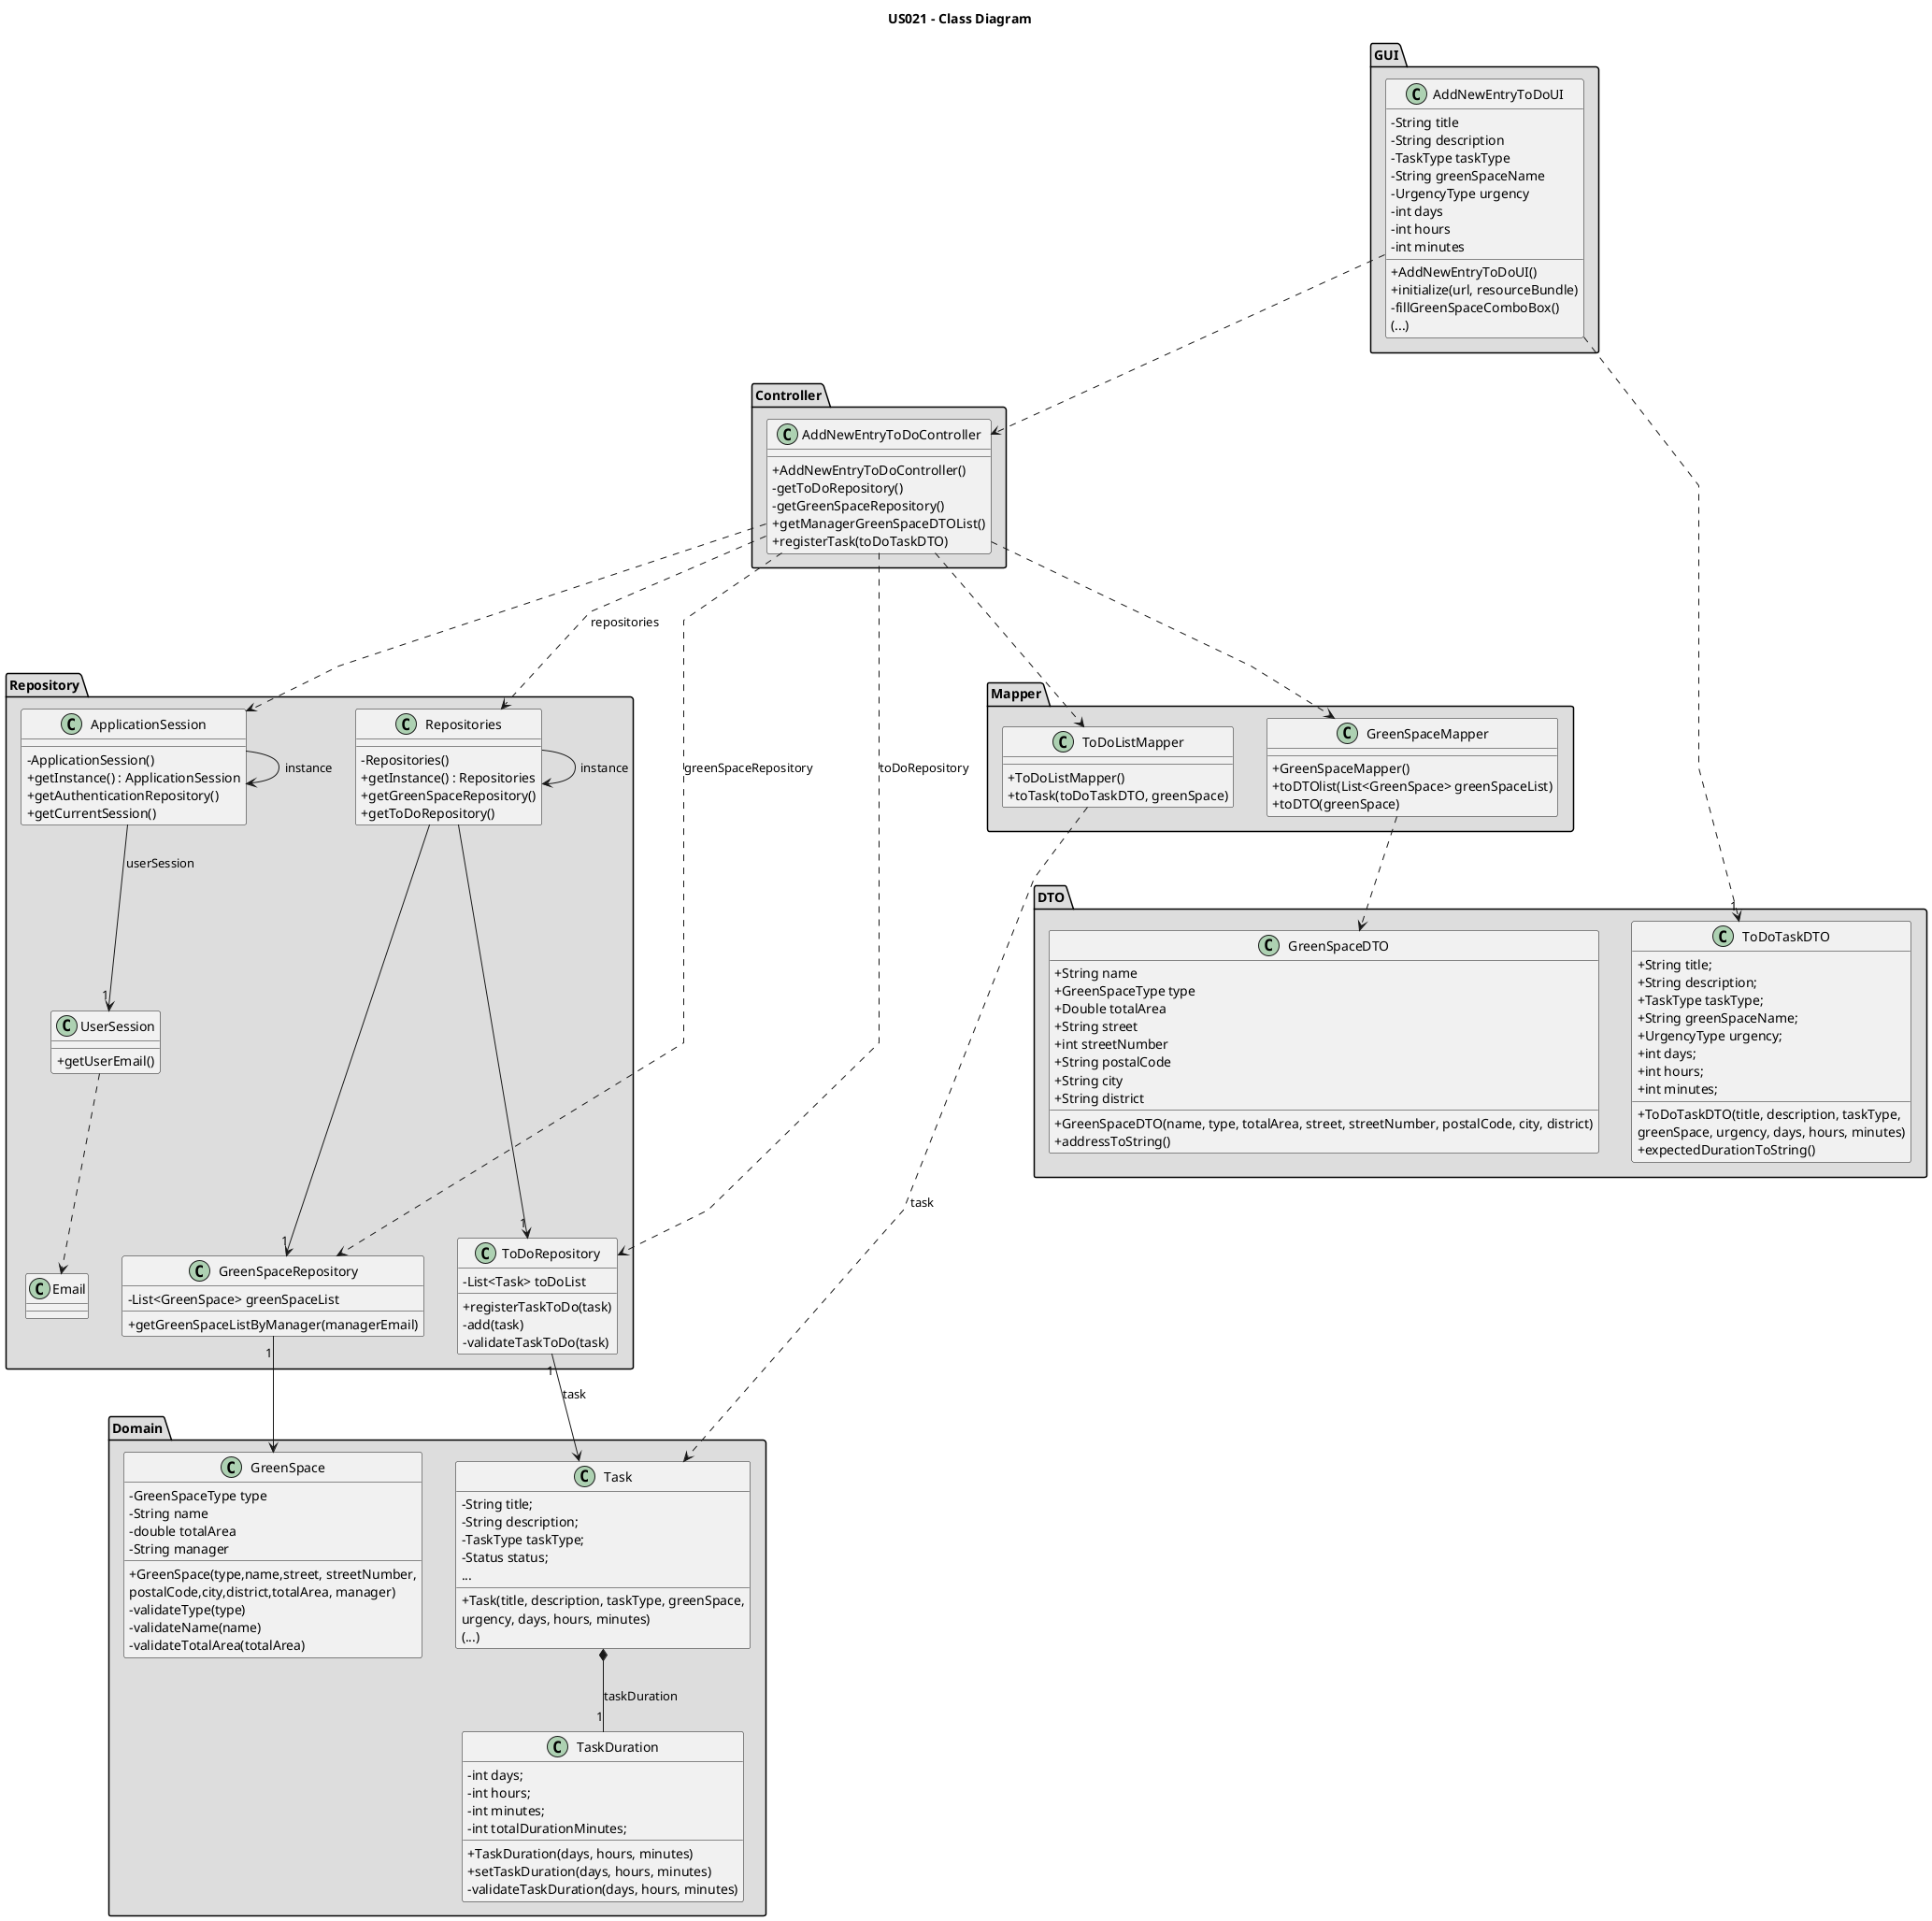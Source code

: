 @startuml
'skinparam monochrome true
skinparam packageStyle rectangle
skinparam shadowing false
skinparam linetype polyline
'skinparam linetype orto

skinparam classAttributeIconSize 0
title US021 - Class Diagram

package GUI <<Folder>> #DDDDDD {

class AddNewEntryToDoUI {
    - String title
    - String description
    - TaskType taskType
    - String greenSpaceName
    - UrgencyType urgency
    - int days
    - int hours
    - int minutes

    +AddNewEntryToDoUI()
    + initialize(url, resourceBundle)
    - fillGreenSpaceComboBox()
    (...)
}
}

package Controller <<Folder>> #DDDDDD {
class AddNewEntryToDoController {

    + AddNewEntryToDoController()
    - getToDoRepository()
    - getGreenSpaceRepository()
    + getManagerGreenSpaceDTOList()
    + registerTask(toDoTaskDTO)
    }
}

'package Domain <<Folder>> #AAAAAA{
package Repository <<Folder>> #DDDDDD {
class GreenSpaceRepository{
    - List<GreenSpace> greenSpaceList

    + getGreenSpaceListByManager(managerEmail)
}

class ToDoRepository{
    - List<Task> toDoList

    + registerTaskToDo(task)
    - add(task)
    - validateTaskToDo(task)
}

class Repositories {
    - Repositories()
    + getInstance() : Repositories
    + getGreenSpaceRepository()
    + getToDoRepository()
}

class ApplicationSession{
    - ApplicationSession()
    + getInstance() : ApplicationSession
    + getAuthenticationRepository()
    + getCurrentSession()

}

class UserSession{
    + getUserEmail()

}

class Email{

}

}


package Domain <<Folder>> #DDDDDD {
class GreenSpace {
    - GreenSpaceType type
    - String name
    - double totalArea
    - String manager
    + GreenSpace(type,name,street, streetNumber,\npostalCode,city,district,totalArea, manager)
    - validateType(type)
    - validateName(name)
    - validateTotalArea(totalArea)
}

class Task {
    - String title;
    - String description;
    - TaskType taskType;
    - Status status;
    ...

    + Task(title, description, taskType, greenSpace,\nurgency, days, hours, minutes)
    (...)
}

class TaskDuration {
    - int days;
    - int hours;
    - int minutes;
    - int totalDurationMinutes;

    + TaskDuration(days, hours, minutes)
    + setTaskDuration(days, hours, minutes)
    - validateTaskDuration(days, hours, minutes)
}

'}
}


package Mapper <<Folder>> #DDDDDD {
class GreenSpaceMapper{
    + GreenSpaceMapper()
    + toDTOlist(List<GreenSpace> greenSpaceList)
    + toDTO(greenSpace)
}

class ToDoListMapper{
    + ToDoListMapper()
    + toTask(toDoTaskDTO, greenSpace)
}
}

package DTO <<Folder>> #DDDDDD {
class GreenSpaceDTO{
    + String name
    + GreenSpaceType type
    + Double totalArea
    + String street
    + int streetNumber
    + String postalCode
    + String city
    + String district

    + GreenSpaceDTO(name, type, totalArea, street, streetNumber, postalCode, city, district)
    + addressToString()
}

class ToDoTaskDTO{
    + String title;
    + String description;
    + TaskType taskType;
    + String greenSpaceName;
    + UrgencyType urgency;
    + int days;
    + int hours;
    + int minutes;

    + ToDoTaskDTO(title, description, taskType,\ngreenSpace, urgency, days, hours, minutes)
    + expectedDurationToString()
    }
}

AddNewEntryToDoUI .down.> AddNewEntryToDoController
AddNewEntryToDoController ...> Repositories : repositories
AddNewEntryToDoController ..> GreenSpaceRepository : greenSpaceRepository
AddNewEntryToDoController ..> ToDoRepository : toDoRepository
AddNewEntryToDoController ...> ApplicationSession
Repositories -> Repositories : instance
Repositories ---> "1" GreenSpaceRepository
Repositories ---> "1" ToDoRepository
ApplicationSession -> ApplicationSession : instance
ApplicationSession -down-> "1" UserSession : userSession
UserSession ..> Email
GreenSpaceRepository "1" -> GreenSpace
ToDoRepository "1" -down-> Task : task
Task *--"1" TaskDuration : taskDuration
AddNewEntryToDoController ..> GreenSpaceMapper
AddNewEntryToDoController ...> ToDoListMapper
GreenSpaceMapper ..> GreenSpaceDTO
ToDoListMapper ..> Task : task
AddNewEntryToDoUI .> "1" ToDoTaskDTO


@enduml
